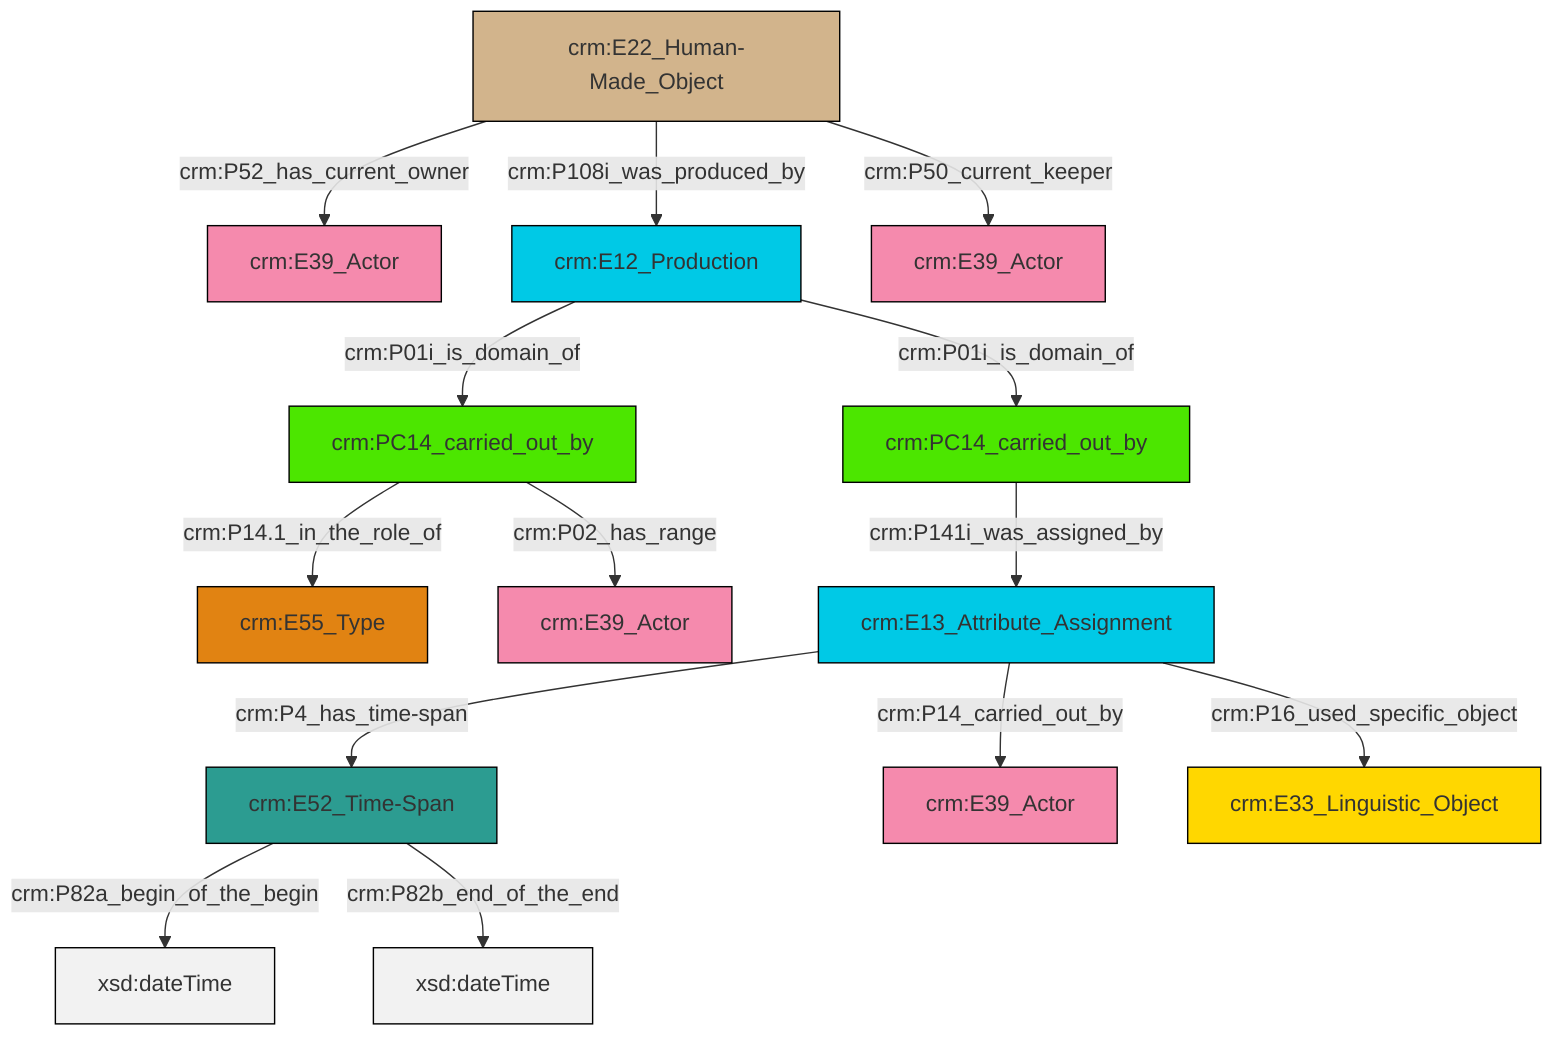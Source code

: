 graph TD
classDef Literal fill:#f2f2f2,stroke:#000000;
classDef CRM_Entity fill:#FFFFFF,stroke:#000000;
classDef Temporal_Entity fill:#00C9E6, stroke:#000000;
classDef Type fill:#E18312, stroke:#000000;
classDef Time-Span fill:#2C9C91, stroke:#000000;
classDef Appellation fill:#FFEB7F, stroke:#000000;
classDef Place fill:#008836, stroke:#000000;
classDef Persistent_Item fill:#B266B2, stroke:#000000;
classDef Conceptual_Object fill:#FFD700, stroke:#000000;
classDef Physical_Thing fill:#D2B48C, stroke:#000000;
classDef Actor fill:#f58aad, stroke:#000000;
classDef PC_Classes fill:#4ce600, stroke:#000000;
classDef Multi fill:#cccccc,stroke:#000000;

0["crm:E52_Time-Span"]:::Time-Span -->|crm:P82a_begin_of_the_begin| 1[xsd:dateTime]:::Literal
12["crm:PC14_carried_out_by"]:::PC_Classes -->|crm:P141i_was_assigned_by| 13["crm:E13_Attribute_Assignment"]:::Temporal_Entity
10["crm:E12_Production"]:::Temporal_Entity -->|crm:P01i_is_domain_of| 8["crm:PC14_carried_out_by"]:::PC_Classes
0["crm:E52_Time-Span"]:::Time-Span -->|crm:P82b_end_of_the_end| 15[xsd:dateTime]:::Literal
13["crm:E13_Attribute_Assignment"]:::Temporal_Entity -->|crm:P14_carried_out_by| 16["crm:E39_Actor"]:::Actor
21["crm:E22_Human-Made_Object"]:::Physical_Thing -->|crm:P108i_was_produced_by| 10["crm:E12_Production"]:::Temporal_Entity
8["crm:PC14_carried_out_by"]:::PC_Classes -->|crm:P14.1_in_the_role_of| 4["crm:E55_Type"]:::Type
21["crm:E22_Human-Made_Object"]:::Physical_Thing -->|crm:P50_current_keeper| 22["crm:E39_Actor"]:::Actor
13["crm:E13_Attribute_Assignment"]:::Temporal_Entity -->|crm:P4_has_time-span| 0["crm:E52_Time-Span"]:::Time-Span
13["crm:E13_Attribute_Assignment"]:::Temporal_Entity -->|crm:P16_used_specific_object| 18["crm:E33_Linguistic_Object"]:::Conceptual_Object
21["crm:E22_Human-Made_Object"]:::Physical_Thing -->|crm:P52_has_current_owner| 2["crm:E39_Actor"]:::Actor
10["crm:E12_Production"]:::Temporal_Entity -->|crm:P01i_is_domain_of| 12["crm:PC14_carried_out_by"]:::PC_Classes
8["crm:PC14_carried_out_by"]:::PC_Classes -->|crm:P02_has_range| 6["crm:E39_Actor"]:::Actor